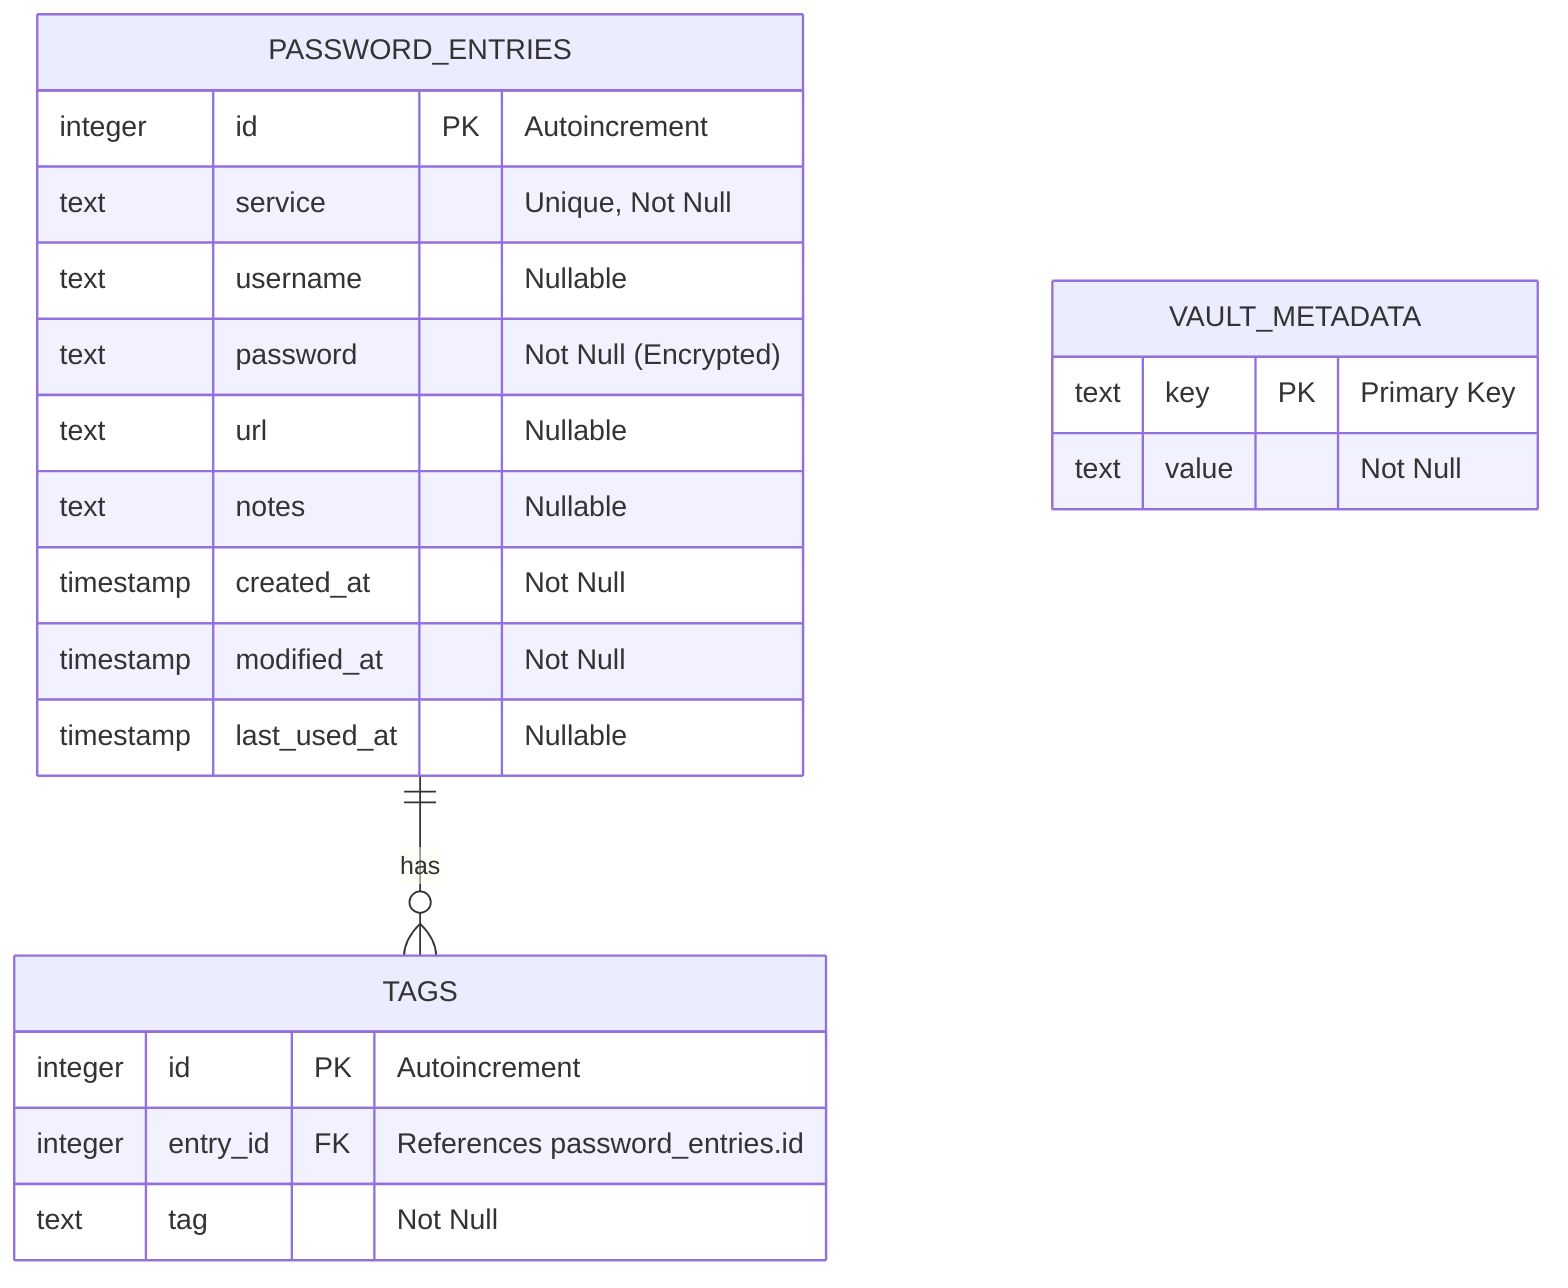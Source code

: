 erDiagram
    PASSWORD_ENTRIES {
        integer id PK "Autoincrement"
        text service "Unique, Not Null"
        text username "Nullable"
        text password "Not Null (Encrypted)"
        text url "Nullable"
        text notes "Nullable"
        timestamp created_at "Not Null"
        timestamp modified_at "Not Null"
        timestamp last_used_at "Nullable"
    }

    TAGS {
        integer id PK "Autoincrement"
        integer entry_id FK "References password_entries.id"
        text tag "Not Null"
    }
    
    VAULT_METADATA {
        text key PK "Primary Key"
        text value "Not Null"
    }
    
    PASSWORD_ENTRIES ||--o{ TAGS : has
    
    %% Indexes on the schema
    %% Unique index on password_entries(service)
    %% Index on tags(entry_id)
    %% Index on tags(tag)